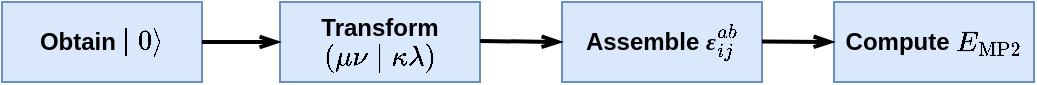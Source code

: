 <mxfile version="14.6.0" type="github">
  <diagram id="ki8lHQgk8cuv7bDthN3Q" name="Page-1">
    <mxGraphModel dx="576" dy="490" grid="1" gridSize="10" guides="1" tooltips="1" connect="1" arrows="1" fold="1" page="1" pageScale="1" pageWidth="850" pageHeight="1100" math="1" shadow="0">
      <root>
        <mxCell id="0" />
        <mxCell id="1" parent="0" />
        <mxCell id="v1sNk8_5cL06QLZCOB6b-1" value="&lt;b&gt;Obtain `| 0 \rangle`&lt;/b&gt;" style="rounded=0;whiteSpace=wrap;html=1;fillColor=#dae8fc;strokeColor=#6c8ebf;" vertex="1" parent="1">
          <mxGeometry x="40" y="130" width="100" height="40" as="geometry" />
        </mxCell>
        <mxCell id="v1sNk8_5cL06QLZCOB6b-2" value="&lt;b&gt;Transform `(\mu\nu|\kappa\lambda)`&lt;/b&gt;" style="rounded=0;whiteSpace=wrap;html=1;fillColor=#dae8fc;strokeColor=#6c8ebf;" vertex="1" parent="1">
          <mxGeometry x="179" y="130" width="100" height="40" as="geometry" />
        </mxCell>
        <mxCell id="v1sNk8_5cL06QLZCOB6b-3" value="&lt;b&gt;Assemble `\varepsilon_{ij}^{ab}`&lt;/b&gt;" style="rounded=0;whiteSpace=wrap;html=1;fillColor=#dae8fc;strokeColor=#6c8ebf;" vertex="1" parent="1">
          <mxGeometry x="320" y="130" width="100" height="40" as="geometry" />
        </mxCell>
        <mxCell id="v1sNk8_5cL06QLZCOB6b-5" value="&lt;b&gt;Compute `E_{\text{MP2}}`&lt;/b&gt;" style="rounded=0;whiteSpace=wrap;html=1;fillColor=#dae8fc;strokeColor=#6c8ebf;" vertex="1" parent="1">
          <mxGeometry x="456" y="130" width="100" height="40" as="geometry" />
        </mxCell>
        <mxCell id="v1sNk8_5cL06QLZCOB6b-6" value="" style="endArrow=openThin;html=1;entryX=0;entryY=0.5;entryDx=0;entryDy=0;endFill=0;strokeWidth=2;" edge="1" parent="1" target="v1sNk8_5cL06QLZCOB6b-2">
          <mxGeometry width="50" height="50" relative="1" as="geometry">
            <mxPoint x="140" y="150" as="sourcePoint" />
            <mxPoint x="190" y="100" as="targetPoint" />
          </mxGeometry>
        </mxCell>
        <mxCell id="v1sNk8_5cL06QLZCOB6b-7" value="" style="endArrow=openThin;html=1;entryX=0;entryY=0.5;entryDx=0;entryDy=0;fillColor=#ffe6cc;strokeWidth=2;endFill=0;" edge="1" parent="1" target="v1sNk8_5cL06QLZCOB6b-3">
          <mxGeometry width="50" height="50" relative="1" as="geometry">
            <mxPoint x="279" y="149.5" as="sourcePoint" />
            <mxPoint x="318" y="149.5" as="targetPoint" />
          </mxGeometry>
        </mxCell>
        <mxCell id="v1sNk8_5cL06QLZCOB6b-8" value="" style="endArrow=openThin;html=1;fillColor=#ffe6cc;strokeWidth=2;endFill=0;entryX=0;entryY=0.5;entryDx=0;entryDy=0;" edge="1" parent="1" target="v1sNk8_5cL06QLZCOB6b-5">
          <mxGeometry width="50" height="50" relative="1" as="geometry">
            <mxPoint x="420" y="149.71" as="sourcePoint" />
            <mxPoint x="450" y="150" as="targetPoint" />
          </mxGeometry>
        </mxCell>
      </root>
    </mxGraphModel>
  </diagram>
</mxfile>
